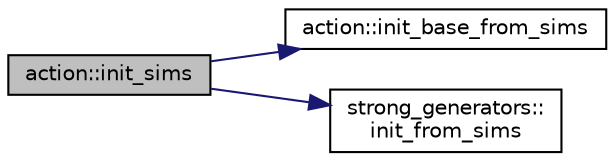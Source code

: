 digraph "action::init_sims"
{
  edge [fontname="Helvetica",fontsize="10",labelfontname="Helvetica",labelfontsize="10"];
  node [fontname="Helvetica",fontsize="10",shape=record];
  rankdir="LR";
  Node28719 [label="action::init_sims",height=0.2,width=0.4,color="black", fillcolor="grey75", style="filled", fontcolor="black"];
  Node28719 -> Node28720 [color="midnightblue",fontsize="10",style="solid",fontname="Helvetica"];
  Node28720 [label="action::init_base_from_sims",height=0.2,width=0.4,color="black", fillcolor="white", style="filled",URL="$d2/d86/classaction.html#a3af19dd4cf854ee26d53409cd4762d3f"];
  Node28719 -> Node28721 [color="midnightblue",fontsize="10",style="solid",fontname="Helvetica"];
  Node28721 [label="strong_generators::\linit_from_sims",height=0.2,width=0.4,color="black", fillcolor="white", style="filled",URL="$dc/d09/classstrong__generators.html#a2b997decdab82e889c1151f29a846a66"];
}
